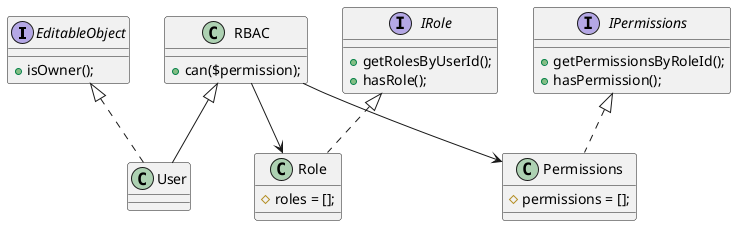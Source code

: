 @startuml
interface EditableObject{
    + isOwner();
}

interface IRole{
    + getRolesByUserId();
    + hasRole();
}

interface IPermissions{
    + getPermissionsByRoleId();
    + hasPermission();
}

class Role implements IRole{
    # roles = [];
}

class Permissions implements IPermissions{
    # permissions = [];
}

class RBAC{
    + can($permission);
}

RBAC --> Permissions
RBAC --> Role

class User extends RBAC implements EditableObject{

}

@enduml
